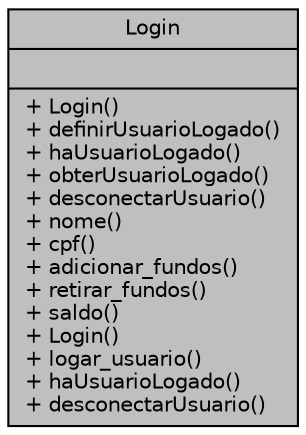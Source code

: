 digraph "Login"
{
 // LATEX_PDF_SIZE
  edge [fontname="Helvetica",fontsize="10",labelfontname="Helvetica",labelfontsize="10"];
  node [fontname="Helvetica",fontsize="10",shape=record];
  Node1 [label="{Login\n||+ Login()\l+ definirUsuarioLogado()\l+ haUsuarioLogado()\l+ obterUsuarioLogado()\l+ desconectarUsuario()\l+ nome()\l+ cpf()\l+ adicionar_fundos()\l+ retirar_fundos()\l+ saldo()\l+ Login()\l+ logar_usuario()\l+ haUsuarioLogado()\l+ desconectarUsuario()\l}",height=0.2,width=0.4,color="black", fillcolor="grey75", style="filled", fontcolor="black",tooltip="Classe que representa o processo de login."];
}
